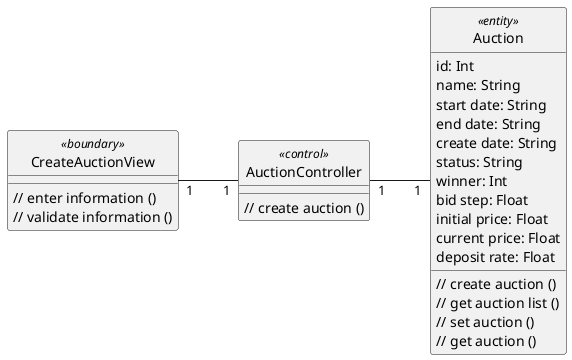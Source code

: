 @startuml create_auction
hide circle
skinparam classAttributeIconSize 0
left to right direction

class CreateAuctionView <<boundary>> {
  // enter information ()
  // validate information ()
}

class AuctionController <<control>> {
  // create auction ()
}

class Auction <<entity>> {
  id: Int
  name: String
  start date: String
  end date: String
  create date: String
  status: String
  winner: Int
  bid step: Float
  initial price: Float
  current price: Float
  deposit rate: Float
  // create auction ()
  // get auction list ()
  // set auction ()
  // get auction ()
}

CreateAuctionView "1" -- "1" AuctionController
AuctionController "1" -- "1" Auction
@enduml